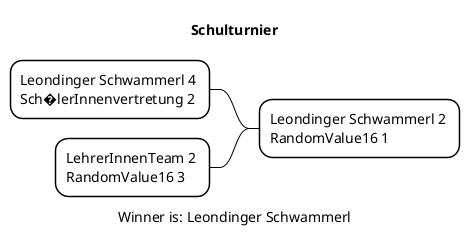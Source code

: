 @startmindmap Schulturnier.png
    <style>
    mindmapDiagram{
        node{
            BackgroundColor White

        }
        LineColor Black
    }
    </style>
title Schulturnier

- Leondinger Schwammerl 2 \nRandomValue16 1

-- Leondinger Schwammerl 4 \nSch�lerInnenvertretung 2

-- LehrerInnenTeam 2 \nRandomValue16 3
caption Winner is: Leondinger Schwammerl
@endmindmap
